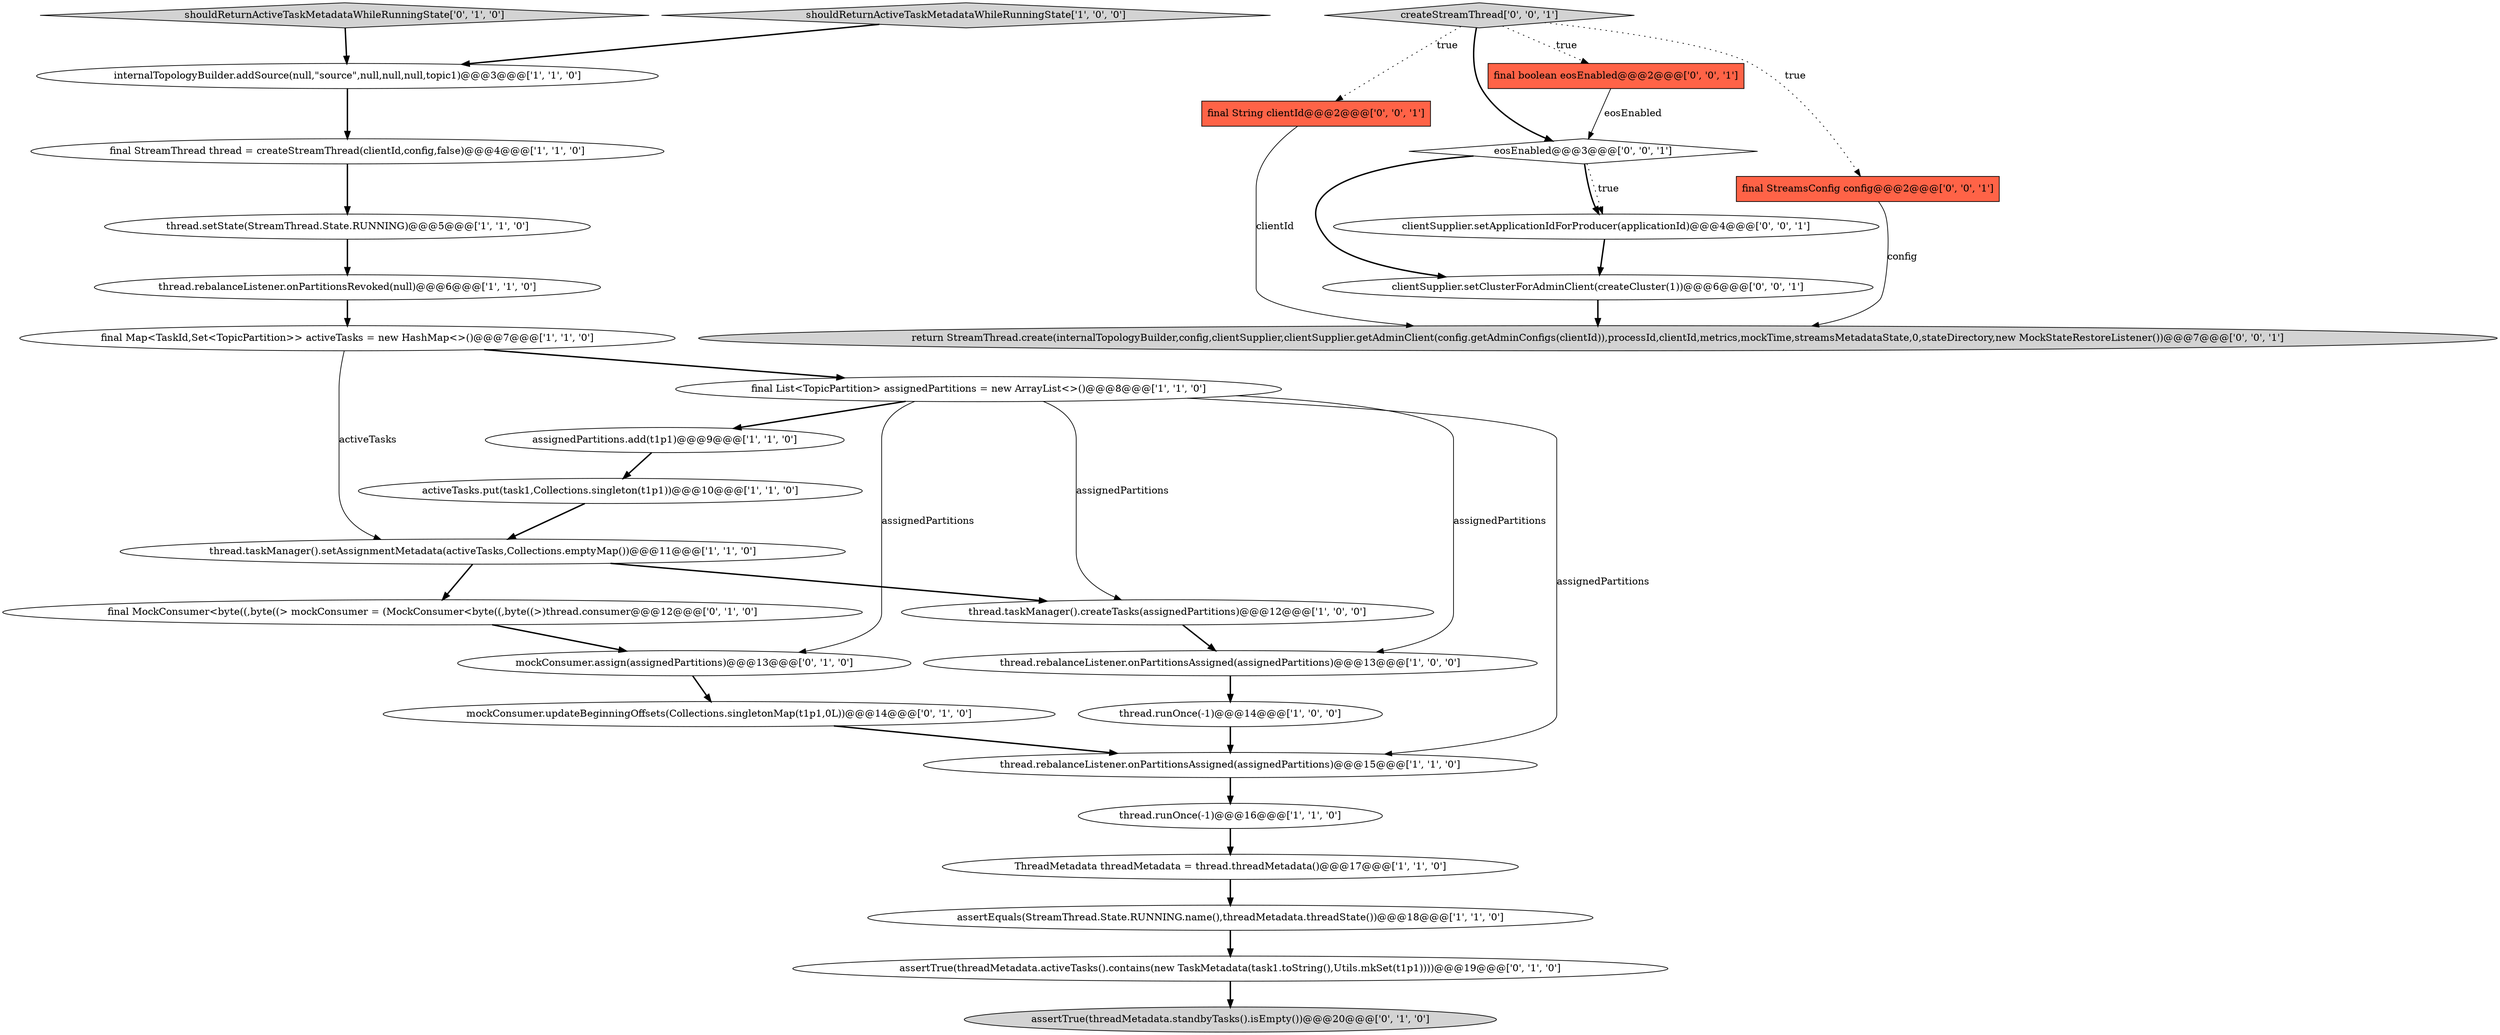 digraph {
14 [style = filled, label = "final StreamThread thread = createStreamThread(clientId,config,false)@@@4@@@['1', '1', '0']", fillcolor = white, shape = ellipse image = "AAA0AAABBB1BBB"];
3 [style = filled, label = "thread.runOnce(-1)@@@14@@@['1', '0', '0']", fillcolor = white, shape = ellipse image = "AAA0AAABBB1BBB"];
26 [style = filled, label = "clientSupplier.setApplicationIdForProducer(applicationId)@@@4@@@['0', '0', '1']", fillcolor = white, shape = ellipse image = "AAA0AAABBB3BBB"];
28 [style = filled, label = "eosEnabled@@@3@@@['0', '0', '1']", fillcolor = white, shape = diamond image = "AAA0AAABBB3BBB"];
15 [style = filled, label = "final Map<TaskId,Set<TopicPartition>> activeTasks = new HashMap<>()@@@7@@@['1', '1', '0']", fillcolor = white, shape = ellipse image = "AAA0AAABBB1BBB"];
12 [style = filled, label = "thread.taskManager().setAssignmentMetadata(activeTasks,Collections.emptyMap())@@@11@@@['1', '1', '0']", fillcolor = white, shape = ellipse image = "AAA0AAABBB1BBB"];
18 [style = filled, label = "assertTrue(threadMetadata.activeTasks().contains(new TaskMetadata(task1.toString(),Utils.mkSet(t1p1))))@@@19@@@['0', '1', '0']", fillcolor = white, shape = ellipse image = "AAA0AAABBB2BBB"];
19 [style = filled, label = "mockConsumer.assign(assignedPartitions)@@@13@@@['0', '1', '0']", fillcolor = white, shape = ellipse image = "AAA1AAABBB2BBB"];
29 [style = filled, label = "clientSupplier.setClusterForAdminClient(createCluster(1))@@@6@@@['0', '0', '1']", fillcolor = white, shape = ellipse image = "AAA0AAABBB3BBB"];
2 [style = filled, label = "assertEquals(StreamThread.State.RUNNING.name(),threadMetadata.threadState())@@@18@@@['1', '1', '0']", fillcolor = white, shape = ellipse image = "AAA0AAABBB1BBB"];
30 [style = filled, label = "return StreamThread.create(internalTopologyBuilder,config,clientSupplier,clientSupplier.getAdminClient(config.getAdminConfigs(clientId)),processId,clientId,metrics,mockTime,streamsMetadataState,0,stateDirectory,new MockStateRestoreListener())@@@7@@@['0', '0', '1']", fillcolor = lightgray, shape = ellipse image = "AAA0AAABBB3BBB"];
4 [style = filled, label = "thread.taskManager().createTasks(assignedPartitions)@@@12@@@['1', '0', '0']", fillcolor = white, shape = ellipse image = "AAA0AAABBB1BBB"];
1 [style = filled, label = "ThreadMetadata threadMetadata = thread.threadMetadata()@@@17@@@['1', '1', '0']", fillcolor = white, shape = ellipse image = "AAA0AAABBB1BBB"];
23 [style = filled, label = "final String clientId@@@2@@@['0', '0', '1']", fillcolor = tomato, shape = box image = "AAA0AAABBB3BBB"];
10 [style = filled, label = "thread.runOnce(-1)@@@16@@@['1', '1', '0']", fillcolor = white, shape = ellipse image = "AAA0AAABBB1BBB"];
9 [style = filled, label = "final List<TopicPartition> assignedPartitions = new ArrayList<>()@@@8@@@['1', '1', '0']", fillcolor = white, shape = ellipse image = "AAA0AAABBB1BBB"];
11 [style = filled, label = "thread.rebalanceListener.onPartitionsRevoked(null)@@@6@@@['1', '1', '0']", fillcolor = white, shape = ellipse image = "AAA0AAABBB1BBB"];
24 [style = filled, label = "final boolean eosEnabled@@@2@@@['0', '0', '1']", fillcolor = tomato, shape = box image = "AAA0AAABBB3BBB"];
13 [style = filled, label = "thread.rebalanceListener.onPartitionsAssigned(assignedPartitions)@@@15@@@['1', '1', '0']", fillcolor = white, shape = ellipse image = "AAA0AAABBB1BBB"];
6 [style = filled, label = "assignedPartitions.add(t1p1)@@@9@@@['1', '1', '0']", fillcolor = white, shape = ellipse image = "AAA0AAABBB1BBB"];
17 [style = filled, label = "shouldReturnActiveTaskMetadataWhileRunningState['0', '1', '0']", fillcolor = lightgray, shape = diamond image = "AAA0AAABBB2BBB"];
5 [style = filled, label = "internalTopologyBuilder.addSource(null,\"source\",null,null,null,topic1)@@@3@@@['1', '1', '0']", fillcolor = white, shape = ellipse image = "AAA0AAABBB1BBB"];
27 [style = filled, label = "final StreamsConfig config@@@2@@@['0', '0', '1']", fillcolor = tomato, shape = box image = "AAA0AAABBB3BBB"];
8 [style = filled, label = "thread.setState(StreamThread.State.RUNNING)@@@5@@@['1', '1', '0']", fillcolor = white, shape = ellipse image = "AAA0AAABBB1BBB"];
16 [style = filled, label = "activeTasks.put(task1,Collections.singleton(t1p1))@@@10@@@['1', '1', '0']", fillcolor = white, shape = ellipse image = "AAA0AAABBB1BBB"];
25 [style = filled, label = "createStreamThread['0', '0', '1']", fillcolor = lightgray, shape = diamond image = "AAA0AAABBB3BBB"];
21 [style = filled, label = "assertTrue(threadMetadata.standbyTasks().isEmpty())@@@20@@@['0', '1', '0']", fillcolor = lightgray, shape = ellipse image = "AAA0AAABBB2BBB"];
22 [style = filled, label = "final MockConsumer<byte((,byte((> mockConsumer = (MockConsumer<byte((,byte((>)thread.consumer@@@12@@@['0', '1', '0']", fillcolor = white, shape = ellipse image = "AAA0AAABBB2BBB"];
7 [style = filled, label = "shouldReturnActiveTaskMetadataWhileRunningState['1', '0', '0']", fillcolor = lightgray, shape = diamond image = "AAA0AAABBB1BBB"];
20 [style = filled, label = "mockConsumer.updateBeginningOffsets(Collections.singletonMap(t1p1,0L))@@@14@@@['0', '1', '0']", fillcolor = white, shape = ellipse image = "AAA1AAABBB2BBB"];
0 [style = filled, label = "thread.rebalanceListener.onPartitionsAssigned(assignedPartitions)@@@13@@@['1', '0', '0']", fillcolor = white, shape = ellipse image = "AAA0AAABBB1BBB"];
29->30 [style = bold, label=""];
5->14 [style = bold, label=""];
22->19 [style = bold, label=""];
15->12 [style = solid, label="activeTasks"];
15->9 [style = bold, label=""];
9->0 [style = solid, label="assignedPartitions"];
28->26 [style = dotted, label="true"];
19->20 [style = bold, label=""];
12->4 [style = bold, label=""];
28->26 [style = bold, label=""];
9->13 [style = solid, label="assignedPartitions"];
9->19 [style = solid, label="assignedPartitions"];
11->15 [style = bold, label=""];
0->3 [style = bold, label=""];
3->13 [style = bold, label=""];
12->22 [style = bold, label=""];
9->6 [style = bold, label=""];
6->16 [style = bold, label=""];
16->12 [style = bold, label=""];
10->1 [style = bold, label=""];
8->11 [style = bold, label=""];
25->27 [style = dotted, label="true"];
25->28 [style = bold, label=""];
20->13 [style = bold, label=""];
2->18 [style = bold, label=""];
24->28 [style = solid, label="eosEnabled"];
25->24 [style = dotted, label="true"];
14->8 [style = bold, label=""];
9->4 [style = solid, label="assignedPartitions"];
18->21 [style = bold, label=""];
7->5 [style = bold, label=""];
28->29 [style = bold, label=""];
13->10 [style = bold, label=""];
27->30 [style = solid, label="config"];
1->2 [style = bold, label=""];
17->5 [style = bold, label=""];
26->29 [style = bold, label=""];
23->30 [style = solid, label="clientId"];
4->0 [style = bold, label=""];
25->23 [style = dotted, label="true"];
}
